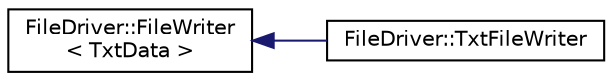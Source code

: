 digraph "クラス階層図"
{
 // LATEX_PDF_SIZE
  edge [fontname="Helvetica",fontsize="10",labelfontname="Helvetica",labelfontsize="10"];
  node [fontname="Helvetica",fontsize="10",shape=record];
  rankdir="LR";
  Node0 [label="FileDriver::FileWriter\l\< TxtData \>",height=0.2,width=0.4,color="black", fillcolor="white", style="filled",URL="$classFileDriver_1_1FileWriter.html",tooltip=" "];
  Node0 -> Node1 [dir="back",color="midnightblue",fontsize="10",style="solid",fontname="Helvetica"];
  Node1 [label="FileDriver::TxtFileWriter",height=0.2,width=0.4,color="black", fillcolor="white", style="filled",URL="$classFileDriver_1_1TxtFileWriter.html",tooltip=" "];
}
